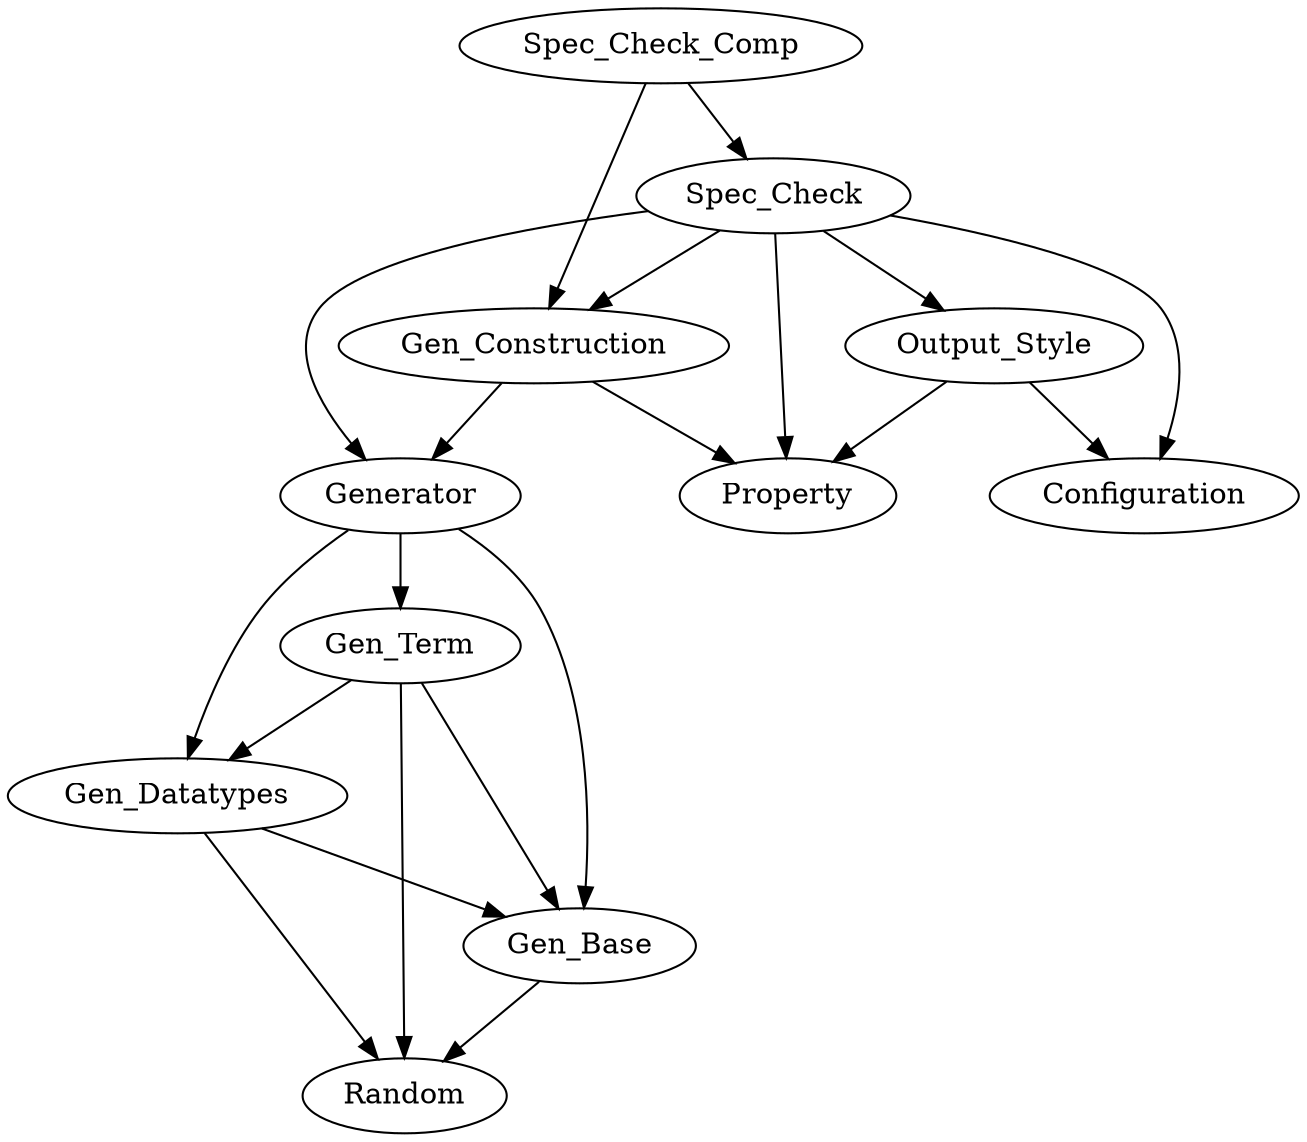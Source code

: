 digraph G {
        Gen_Base -> Random
        Gen_Datatypes -> Random
        Gen_Datatypes -> Gen_Base
        Gen_Term -> Random
        Gen_Term -> Gen_Base
        Gen_Term -> Gen_Datatypes
        Generator -> Gen_Base
        Generator -> Gen_Datatypes
        Generator -> Gen_Term
        Spec_Check -> Property
        Spec_Check -> Configuration
        Spec_Check -> Generator
        Spec_Check -> Gen_Construction
        Spec_Check -> Output_Style
        Gen_Construction -> Generator
        Gen_Construction -> Property
        Output_Style -> Property
        Output_Style -> Configuration
        Spec_Check_Comp -> Spec_Check
        Spec_Check_Comp -> Gen_Construction
}
